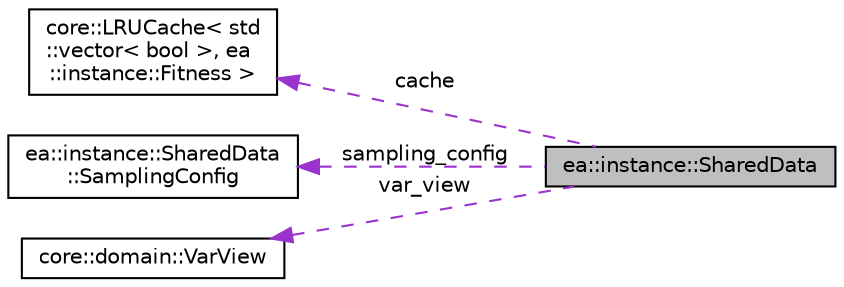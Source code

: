 digraph "ea::instance::SharedData"
{
 // LATEX_PDF_SIZE
  edge [fontname="Helvetica",fontsize="10",labelfontname="Helvetica",labelfontsize="10"];
  node [fontname="Helvetica",fontsize="10",shape=record];
  rankdir="LR";
  Node1 [label="ea::instance::SharedData",height=0.2,width=0.4,color="black", fillcolor="grey75", style="filled", fontcolor="black",tooltip="This struct is shared between all instances under the same algorithm."];
  Node2 -> Node1 [dir="back",color="darkorchid3",fontsize="10",style="dashed",label=" cache" ,fontname="Helvetica"];
  Node2 [label="core::LRUCache\< std\l::vector\< bool \>, ea\l::instance::Fitness \>",height=0.2,width=0.4,color="black", fillcolor="white", style="filled",URL="$classcore_1_1LRUCache.html",tooltip=" "];
  Node3 -> Node1 [dir="back",color="darkorchid3",fontsize="10",style="dashed",label=" sampling_config" ,fontname="Helvetica"];
  Node3 [label="ea::instance::SharedData\l::SamplingConfig",height=0.2,width=0.4,color="black", fillcolor="white", style="filled",URL="$structea_1_1instance_1_1SharedData_1_1SamplingConfig.html",tooltip="Sampling configuration."];
  Node4 -> Node1 [dir="back",color="darkorchid3",fontsize="10",style="dashed",label=" var_view" ,fontname="Helvetica"];
  Node4 [label="core::domain::VarView",height=0.2,width=0.4,color="black", fillcolor="white", style="filled",URL="$classcore_1_1domain_1_1VarView.html",tooltip="The class representing variable mapping. Is used to compactly represent mapping from a chosen set of ..."];
}
